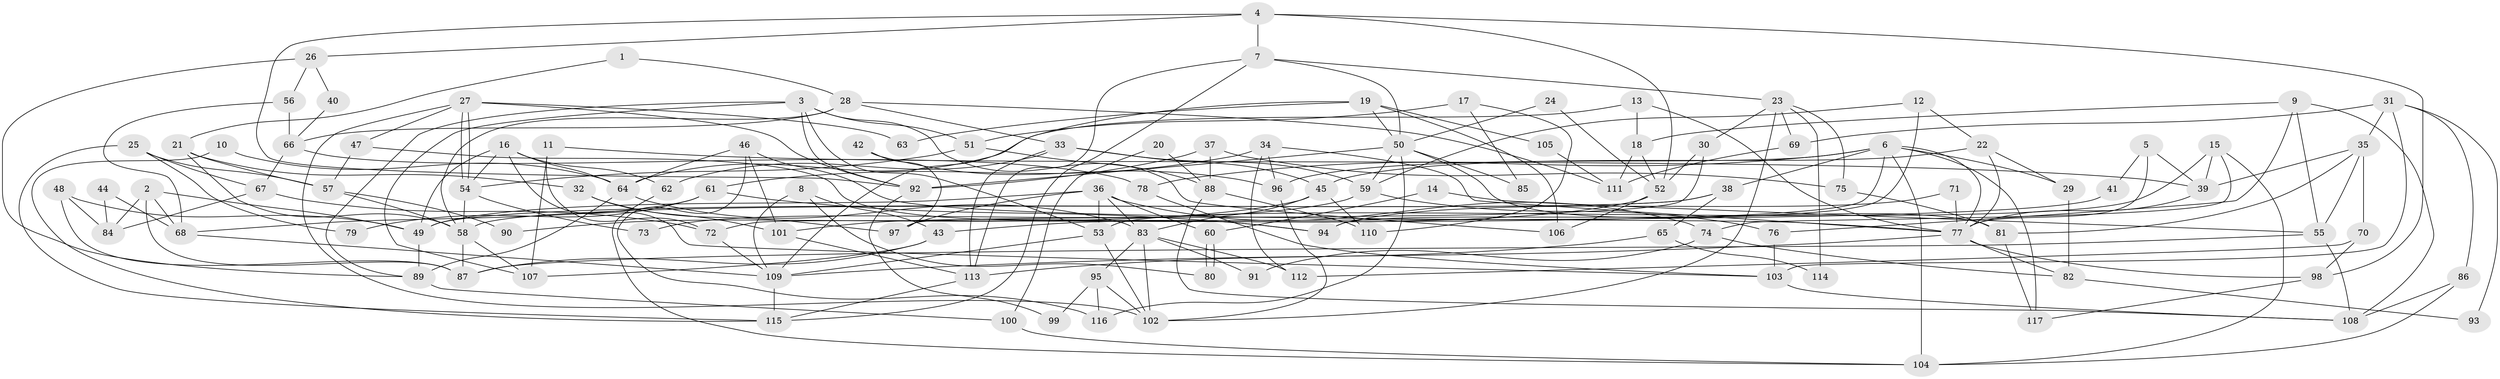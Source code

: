 // Generated by graph-tools (version 1.1) at 2025/51/03/09/25 04:51:45]
// undirected, 117 vertices, 234 edges
graph export_dot {
graph [start="1"]
  node [color=gray90,style=filled];
  1;
  2;
  3;
  4;
  5;
  6;
  7;
  8;
  9;
  10;
  11;
  12;
  13;
  14;
  15;
  16;
  17;
  18;
  19;
  20;
  21;
  22;
  23;
  24;
  25;
  26;
  27;
  28;
  29;
  30;
  31;
  32;
  33;
  34;
  35;
  36;
  37;
  38;
  39;
  40;
  41;
  42;
  43;
  44;
  45;
  46;
  47;
  48;
  49;
  50;
  51;
  52;
  53;
  54;
  55;
  56;
  57;
  58;
  59;
  60;
  61;
  62;
  63;
  64;
  65;
  66;
  67;
  68;
  69;
  70;
  71;
  72;
  73;
  74;
  75;
  76;
  77;
  78;
  79;
  80;
  81;
  82;
  83;
  84;
  85;
  86;
  87;
  88;
  89;
  90;
  91;
  92;
  93;
  94;
  95;
  96;
  97;
  98;
  99;
  100;
  101;
  102;
  103;
  104;
  105;
  106;
  107;
  108;
  109;
  110;
  111;
  112;
  113;
  114;
  115;
  116;
  117;
  1 -- 21;
  1 -- 28;
  2 -- 68;
  2 -- 87;
  2 -- 49;
  2 -- 84;
  3 -- 53;
  3 -- 89;
  3 -- 51;
  3 -- 92;
  3 -- 106;
  3 -- 107;
  4 -- 92;
  4 -- 7;
  4 -- 26;
  4 -- 52;
  4 -- 98;
  5 -- 77;
  5 -- 39;
  5 -- 41;
  6 -- 77;
  6 -- 38;
  6 -- 29;
  6 -- 72;
  6 -- 78;
  6 -- 96;
  6 -- 104;
  6 -- 117;
  7 -- 23;
  7 -- 115;
  7 -- 50;
  7 -- 113;
  8 -- 43;
  8 -- 109;
  8 -- 80;
  9 -- 55;
  9 -- 18;
  9 -- 76;
  9 -- 108;
  10 -- 64;
  10 -- 115;
  11 -- 39;
  11 -- 72;
  11 -- 107;
  12 -- 22;
  12 -- 59;
  12 -- 94;
  13 -- 77;
  13 -- 18;
  13 -- 64;
  14 -- 55;
  14 -- 60;
  15 -- 39;
  15 -- 104;
  15 -- 53;
  15 -- 74;
  16 -- 54;
  16 -- 49;
  16 -- 62;
  16 -- 64;
  16 -- 103;
  17 -- 110;
  17 -- 51;
  17 -- 85;
  18 -- 52;
  18 -- 111;
  19 -- 109;
  19 -- 50;
  19 -- 63;
  19 -- 105;
  19 -- 106;
  20 -- 88;
  20 -- 100;
  21 -- 58;
  21 -- 32;
  21 -- 57;
  22 -- 29;
  22 -- 45;
  22 -- 77;
  23 -- 75;
  23 -- 102;
  23 -- 30;
  23 -- 69;
  23 -- 114;
  24 -- 50;
  24 -- 52;
  25 -- 115;
  25 -- 67;
  25 -- 57;
  25 -- 79;
  26 -- 89;
  26 -- 40;
  26 -- 56;
  27 -- 102;
  27 -- 54;
  27 -- 54;
  27 -- 47;
  27 -- 63;
  27 -- 92;
  28 -- 33;
  28 -- 58;
  28 -- 66;
  28 -- 111;
  29 -- 82;
  30 -- 52;
  30 -- 97;
  31 -- 35;
  31 -- 86;
  31 -- 69;
  31 -- 93;
  31 -- 103;
  32 -- 101;
  32 -- 97;
  33 -- 59;
  33 -- 113;
  33 -- 45;
  33 -- 62;
  34 -- 96;
  34 -- 112;
  34 -- 61;
  34 -- 77;
  35 -- 81;
  35 -- 55;
  35 -- 39;
  35 -- 70;
  36 -- 53;
  36 -- 83;
  36 -- 49;
  36 -- 60;
  36 -- 74;
  36 -- 97;
  37 -- 92;
  37 -- 88;
  37 -- 75;
  38 -- 49;
  38 -- 58;
  38 -- 65;
  39 -- 77;
  40 -- 66;
  41 -- 43;
  42 -- 97;
  42 -- 96;
  43 -- 87;
  43 -- 107;
  44 -- 84;
  44 -- 68;
  45 -- 83;
  45 -- 90;
  45 -- 110;
  46 -- 77;
  46 -- 64;
  46 -- 101;
  46 -- 116;
  47 -- 57;
  47 -- 94;
  48 -- 84;
  48 -- 49;
  48 -- 87;
  49 -- 89;
  50 -- 92;
  50 -- 59;
  50 -- 81;
  50 -- 85;
  50 -- 116;
  51 -- 54;
  51 -- 88;
  52 -- 106;
  52 -- 101;
  53 -- 109;
  53 -- 102;
  54 -- 58;
  54 -- 73;
  55 -- 108;
  55 -- 87;
  56 -- 66;
  56 -- 68;
  57 -- 58;
  57 -- 90;
  58 -- 107;
  58 -- 87;
  59 -- 76;
  59 -- 73;
  60 -- 80;
  60 -- 80;
  61 -- 94;
  61 -- 68;
  61 -- 79;
  62 -- 104;
  64 -- 83;
  64 -- 89;
  65 -- 113;
  65 -- 114;
  66 -- 78;
  66 -- 67;
  67 -- 72;
  67 -- 84;
  68 -- 109;
  69 -- 111;
  70 -- 98;
  70 -- 112;
  71 -- 94;
  71 -- 77;
  72 -- 109;
  74 -- 82;
  74 -- 91;
  75 -- 81;
  76 -- 103;
  77 -- 82;
  77 -- 98;
  77 -- 109;
  78 -- 103;
  81 -- 117;
  82 -- 93;
  83 -- 102;
  83 -- 91;
  83 -- 95;
  83 -- 112;
  86 -- 108;
  86 -- 104;
  88 -- 108;
  88 -- 110;
  89 -- 100;
  92 -- 99;
  95 -- 116;
  95 -- 99;
  95 -- 102;
  96 -- 102;
  98 -- 117;
  100 -- 104;
  101 -- 113;
  103 -- 108;
  105 -- 111;
  109 -- 115;
  113 -- 115;
}
